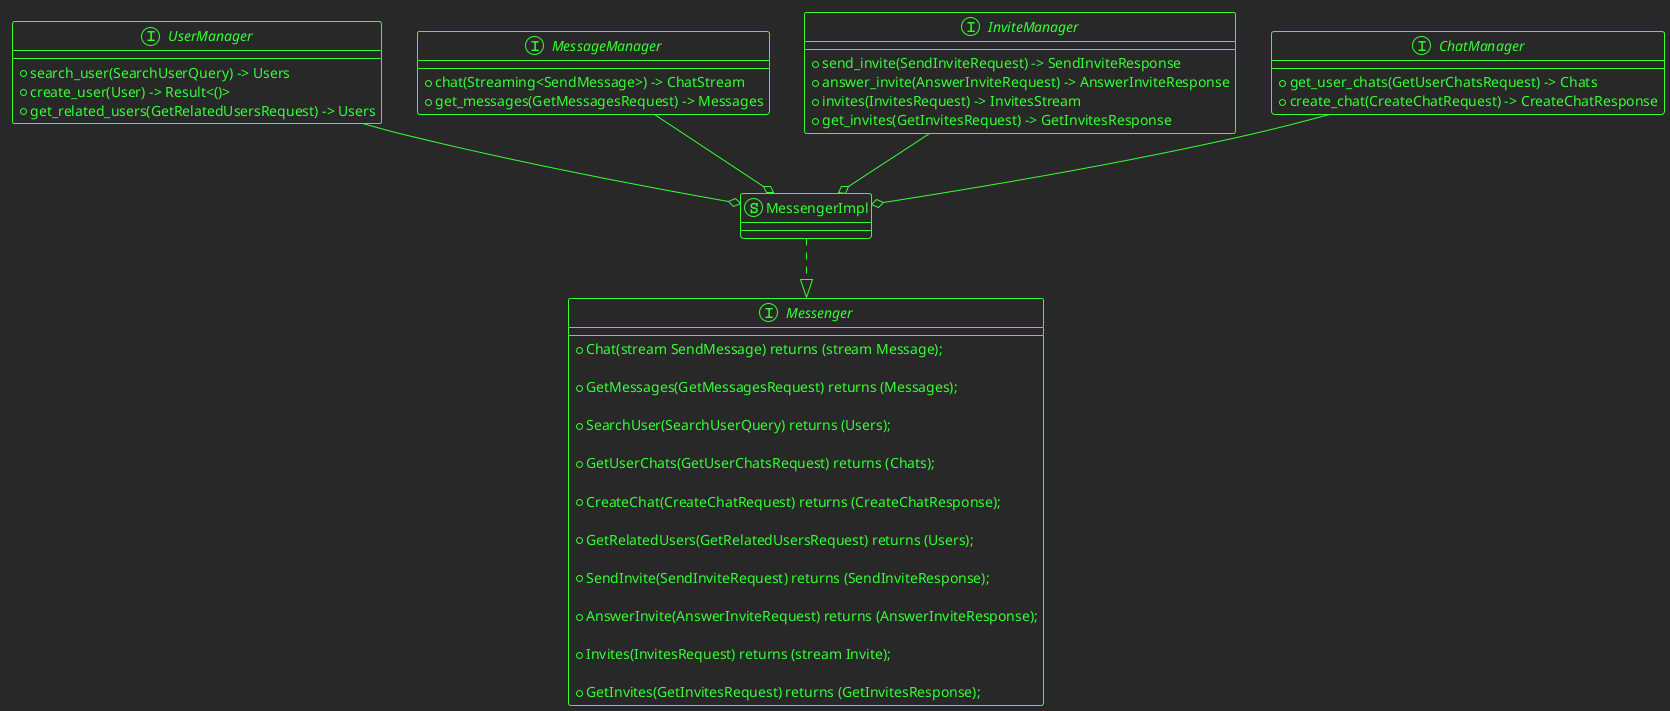 @startuml
!theme crt-green

interface Messenger {
  + Chat(stream SendMessage) returns (stream Message);

  + GetMessages(GetMessagesRequest) returns (Messages);

  + SearchUser(SearchUserQuery) returns (Users);

  + GetUserChats(GetUserChatsRequest) returns (Chats);

  + CreateChat(CreateChatRequest) returns (CreateChatResponse);

  + GetRelatedUsers(GetRelatedUsersRequest) returns (Users);

  + SendInvite(SendInviteRequest) returns (SendInviteResponse);

  + AnswerInvite(AnswerInviteRequest) returns (AnswerInviteResponse);

  + Invites(InvitesRequest) returns (stream Invite);

  + GetInvites(GetInvitesRequest) returns (GetInvitesResponse);
}

struct MessengerImpl {}

MessengerImpl ..|> Messenger

interface UserManager{
    + search_user(SearchUserQuery) -> Users
    + create_user(User) -> Result<()>
    + get_related_users(GetRelatedUsersRequest) -> Users
}

UserManager --o MessengerImpl

interface MessageManager{
    +chat(Streaming<SendMessage>) -> ChatStream
    +get_messages(GetMessagesRequest) -> Messages
}

MessageManager --o MessengerImpl

interface InviteManager{
    +send_invite(SendInviteRequest) -> SendInviteResponse
    +answer_invite(AnswerInviteRequest) -> AnswerInviteResponse
    +invites(InvitesRequest) -> InvitesStream
    +get_invites(GetInvitesRequest) -> GetInvitesResponse
}

InviteManager --o MessengerImpl

interface ChatManager{
    +get_user_chats(GetUserChatsRequest) -> Chats
    +create_chat(CreateChatRequest) -> CreateChatResponse
}

ChatManager --o MessengerImpl
@enduml